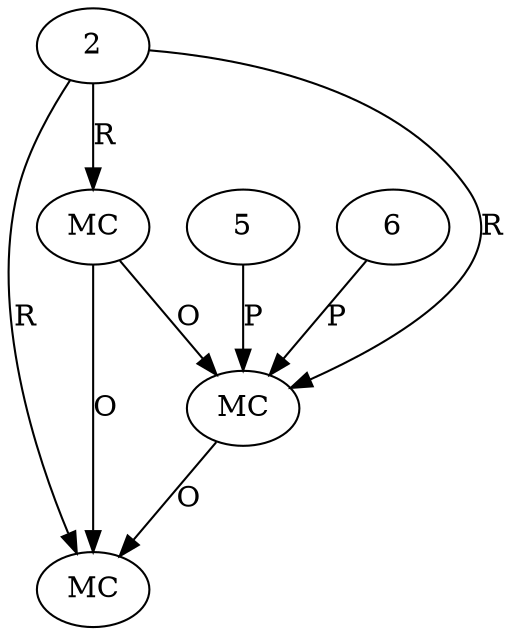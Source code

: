 digraph "AUG" {

  1 [ label="MC" s="clear()" t="StrBuilder" l="915" ];
  2 [ t="StrBuilder" n="sb" ];
  3 [ label="MC" s="toString()" t="Object" l="921" ];
  4 [ label="MC" s="appendWithSeparators()" t="StrBuilder" l="916" ];
  5 [ t="null" v="null" ];
  6 [ t="null" v="null" ];
  2 -> 1 [ label="R" ];
  2 -> 3 [ label="R" ];
  4 -> 3 [ label="O" ];
  1 -> 3 [ label="O" ];
  1 -> 4 [ label="O" ];
  5 -> 4 [ label="P" ];
  6 -> 4 [ label="P" ];
  2 -> 4 [ label="R" ];
}

